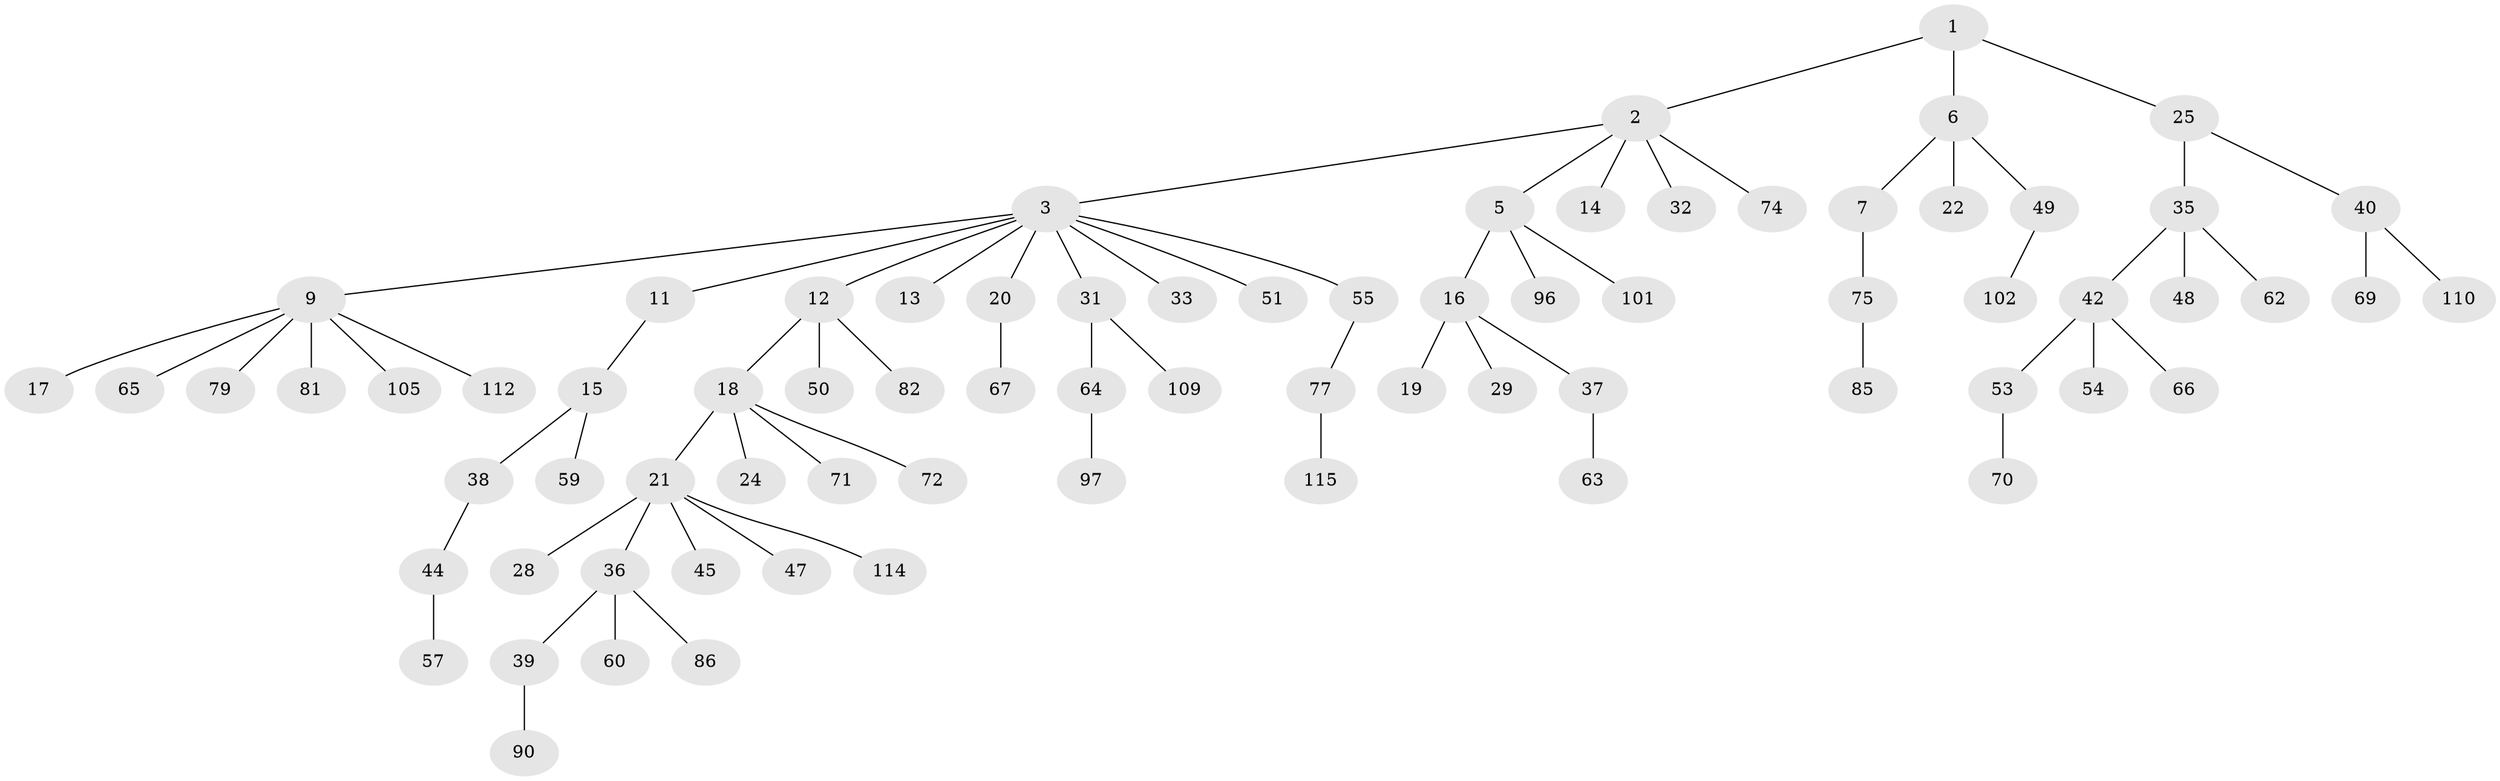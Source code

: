 // Generated by graph-tools (version 1.1) at 2025/24/03/03/25 07:24:08]
// undirected, 75 vertices, 74 edges
graph export_dot {
graph [start="1"]
  node [color=gray90,style=filled];
  1;
  2 [super="+107"];
  3 [super="+4"];
  5 [super="+8"];
  6 [super="+41"];
  7;
  9 [super="+10"];
  11 [super="+89"];
  12 [super="+91"];
  13;
  14 [super="+76"];
  15 [super="+34"];
  16 [super="+27"];
  17;
  18 [super="+23"];
  19 [super="+88"];
  20 [super="+30"];
  21 [super="+26"];
  22;
  24 [super="+95"];
  25 [super="+46"];
  28;
  29;
  31 [super="+61"];
  32 [super="+52"];
  33 [super="+111"];
  35 [super="+56"];
  36 [super="+83"];
  37 [super="+43"];
  38;
  39 [super="+58"];
  40 [super="+80"];
  42 [super="+87"];
  44 [super="+68"];
  45;
  47;
  48;
  49 [super="+108"];
  50 [super="+92"];
  51;
  53 [super="+73"];
  54 [super="+103"];
  55;
  57;
  59;
  60 [super="+100"];
  62 [super="+106"];
  63;
  64 [super="+99"];
  65;
  66 [super="+78"];
  67;
  69;
  70 [super="+117"];
  71;
  72 [super="+84"];
  74 [super="+94"];
  75 [super="+116"];
  77;
  79 [super="+113"];
  81 [super="+93"];
  82;
  85 [super="+104"];
  86 [super="+98"];
  90;
  96;
  97;
  101;
  102;
  105;
  109;
  110;
  112;
  114;
  115;
  1 -- 2;
  1 -- 6;
  1 -- 25;
  2 -- 3;
  2 -- 5;
  2 -- 14;
  2 -- 32;
  2 -- 74;
  3 -- 31;
  3 -- 51;
  3 -- 33;
  3 -- 9;
  3 -- 11;
  3 -- 12;
  3 -- 13;
  3 -- 20;
  3 -- 55;
  5 -- 101;
  5 -- 16;
  5 -- 96;
  6 -- 7;
  6 -- 22;
  6 -- 49;
  7 -- 75;
  9 -- 17;
  9 -- 65;
  9 -- 79;
  9 -- 112;
  9 -- 81;
  9 -- 105;
  11 -- 15;
  12 -- 18;
  12 -- 50;
  12 -- 82;
  15 -- 59;
  15 -- 38;
  16 -- 19;
  16 -- 29;
  16 -- 37;
  18 -- 21;
  18 -- 24;
  18 -- 71;
  18 -- 72;
  20 -- 67;
  21 -- 36;
  21 -- 45;
  21 -- 47;
  21 -- 114;
  21 -- 28;
  25 -- 35;
  25 -- 40;
  31 -- 64;
  31 -- 109;
  35 -- 42;
  35 -- 48;
  35 -- 62;
  36 -- 39;
  36 -- 60;
  36 -- 86;
  37 -- 63;
  38 -- 44;
  39 -- 90;
  40 -- 69;
  40 -- 110;
  42 -- 53;
  42 -- 54;
  42 -- 66;
  44 -- 57;
  49 -- 102;
  53 -- 70;
  55 -- 77;
  64 -- 97;
  75 -- 85;
  77 -- 115;
}
